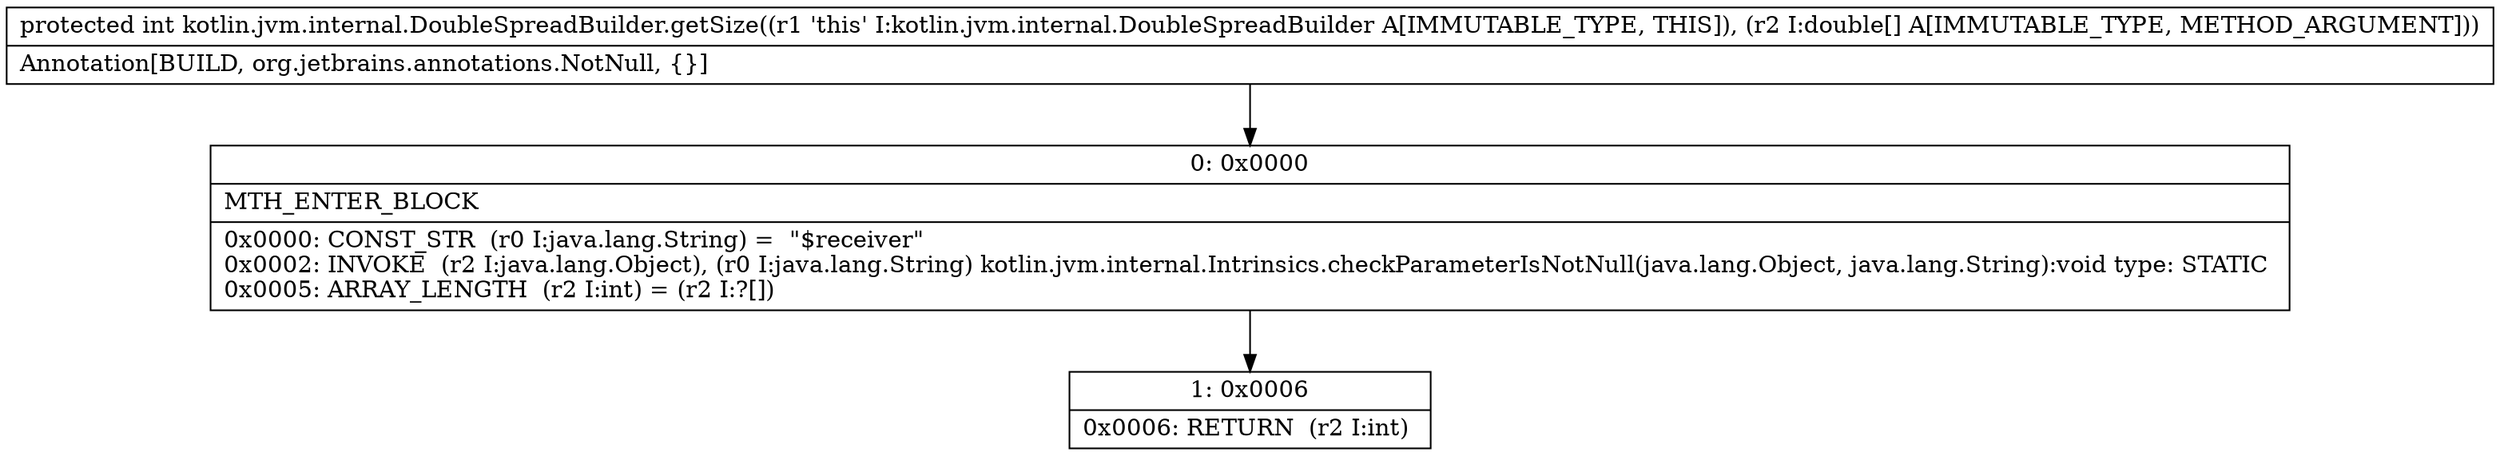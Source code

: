 digraph "CFG forkotlin.jvm.internal.DoubleSpreadBuilder.getSize([D)I" {
Node_0 [shape=record,label="{0\:\ 0x0000|MTH_ENTER_BLOCK\l|0x0000: CONST_STR  (r0 I:java.lang.String) =  \"$receiver\" \l0x0002: INVOKE  (r2 I:java.lang.Object), (r0 I:java.lang.String) kotlin.jvm.internal.Intrinsics.checkParameterIsNotNull(java.lang.Object, java.lang.String):void type: STATIC \l0x0005: ARRAY_LENGTH  (r2 I:int) = (r2 I:?[]) \l}"];
Node_1 [shape=record,label="{1\:\ 0x0006|0x0006: RETURN  (r2 I:int) \l}"];
MethodNode[shape=record,label="{protected int kotlin.jvm.internal.DoubleSpreadBuilder.getSize((r1 'this' I:kotlin.jvm.internal.DoubleSpreadBuilder A[IMMUTABLE_TYPE, THIS]), (r2 I:double[] A[IMMUTABLE_TYPE, METHOD_ARGUMENT]))  | Annotation[BUILD, org.jetbrains.annotations.NotNull, \{\}]\l}"];
MethodNode -> Node_0;
Node_0 -> Node_1;
}


